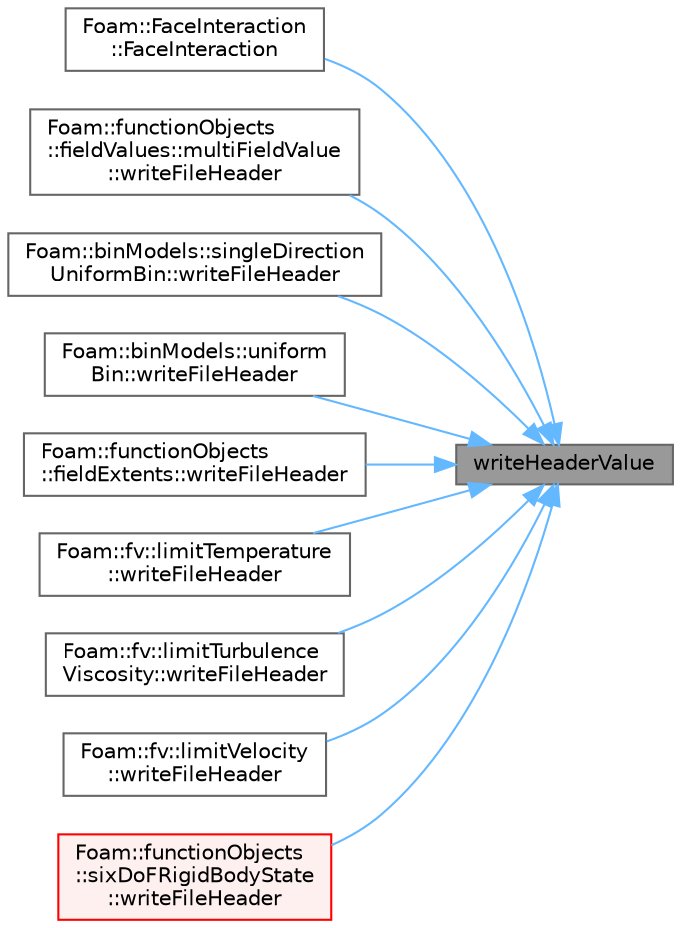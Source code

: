digraph "writeHeaderValue"
{
 // LATEX_PDF_SIZE
  bgcolor="transparent";
  edge [fontname=Helvetica,fontsize=10,labelfontname=Helvetica,labelfontsize=10];
  node [fontname=Helvetica,fontsize=10,shape=box,height=0.2,width=0.4];
  rankdir="RL";
  Node1 [id="Node000001",label="writeHeaderValue",height=0.2,width=0.4,color="gray40", fillcolor="grey60", style="filled", fontcolor="black",tooltip=" "];
  Node1 -> Node2 [id="edge1_Node000001_Node000002",dir="back",color="steelblue1",style="solid",tooltip=" "];
  Node2 [id="Node000002",label="Foam::FaceInteraction\l::FaceInteraction",height=0.2,width=0.4,color="grey40", fillcolor="white", style="filled",URL="$classFoam_1_1FaceInteraction.html#a4206256f714bf4b175d0acfc07c169d5",tooltip=" "];
  Node1 -> Node3 [id="edge2_Node000001_Node000003",dir="back",color="steelblue1",style="solid",tooltip=" "];
  Node3 [id="Node000003",label="Foam::functionObjects\l::fieldValues::multiFieldValue\l::writeFileHeader",height=0.2,width=0.4,color="grey40", fillcolor="white", style="filled",URL="$classFoam_1_1functionObjects_1_1fieldValues_1_1multiFieldValue.html#a89f26d67ab8aec9b21c8608d24fd3dea",tooltip=" "];
  Node1 -> Node4 [id="edge3_Node000001_Node000004",dir="back",color="steelblue1",style="solid",tooltip=" "];
  Node4 [id="Node000004",label="Foam::binModels::singleDirection\lUniformBin::writeFileHeader",height=0.2,width=0.4,color="grey40", fillcolor="white", style="filled",URL="$classFoam_1_1binModels_1_1singleDirectionUniformBin.html#a3341ab9b410adf22bbfab33e7b199a7f",tooltip=" "];
  Node1 -> Node5 [id="edge4_Node000001_Node000005",dir="back",color="steelblue1",style="solid",tooltip=" "];
  Node5 [id="Node000005",label="Foam::binModels::uniform\lBin::writeFileHeader",height=0.2,width=0.4,color="grey40", fillcolor="white", style="filled",URL="$classFoam_1_1binModels_1_1uniformBin.html#a3341ab9b410adf22bbfab33e7b199a7f",tooltip=" "];
  Node1 -> Node6 [id="edge5_Node000001_Node000006",dir="back",color="steelblue1",style="solid",tooltip=" "];
  Node6 [id="Node000006",label="Foam::functionObjects\l::fieldExtents::writeFileHeader",height=0.2,width=0.4,color="grey40", fillcolor="white", style="filled",URL="$classFoam_1_1functionObjects_1_1fieldExtents.html#ad0c7a238f021a605e38a115efbb20aa3",tooltip=" "];
  Node1 -> Node7 [id="edge6_Node000001_Node000007",dir="back",color="steelblue1",style="solid",tooltip=" "];
  Node7 [id="Node000007",label="Foam::fv::limitTemperature\l::writeFileHeader",height=0.2,width=0.4,color="grey40", fillcolor="white", style="filled",URL="$classFoam_1_1fv_1_1limitTemperature.html#ad0c7a238f021a605e38a115efbb20aa3",tooltip=" "];
  Node1 -> Node8 [id="edge7_Node000001_Node000008",dir="back",color="steelblue1",style="solid",tooltip=" "];
  Node8 [id="Node000008",label="Foam::fv::limitTurbulence\lViscosity::writeFileHeader",height=0.2,width=0.4,color="grey40", fillcolor="white", style="filled",URL="$classFoam_1_1fv_1_1limitTurbulenceViscosity.html#ad0c7a238f021a605e38a115efbb20aa3",tooltip=" "];
  Node1 -> Node9 [id="edge8_Node000001_Node000009",dir="back",color="steelblue1",style="solid",tooltip=" "];
  Node9 [id="Node000009",label="Foam::fv::limitVelocity\l::writeFileHeader",height=0.2,width=0.4,color="grey40", fillcolor="white", style="filled",URL="$classFoam_1_1fv_1_1limitVelocity.html#ad0c7a238f021a605e38a115efbb20aa3",tooltip=" "];
  Node1 -> Node10 [id="edge9_Node000001_Node000010",dir="back",color="steelblue1",style="solid",tooltip=" "];
  Node10 [id="Node000010",label="Foam::functionObjects\l::sixDoFRigidBodyState\l::writeFileHeader",height=0.2,width=0.4,color="red", fillcolor="#FFF0F0", style="filled",URL="$classFoam_1_1functionObjects_1_1sixDoFRigidBodyState.html#ad0c7a238f021a605e38a115efbb20aa3",tooltip=" "];
}
